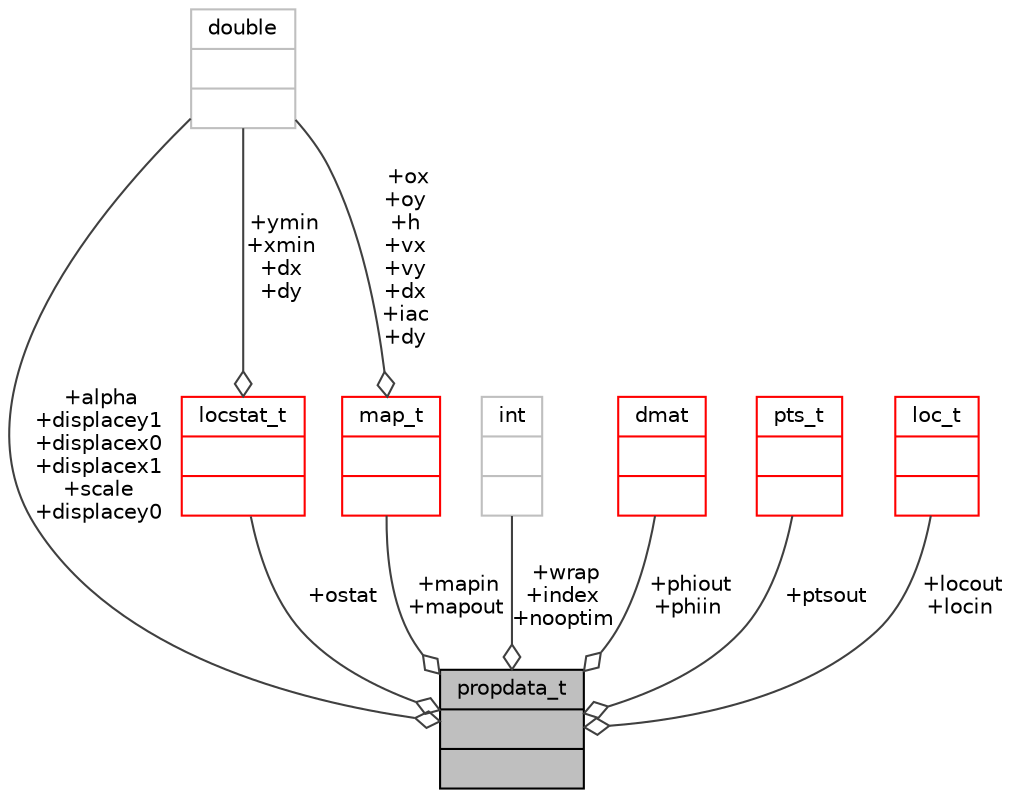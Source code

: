 digraph "propdata_t"
{
 // INTERACTIVE_SVG=YES
  bgcolor="transparent";
  edge [fontname="Helvetica",fontsize="10",labelfontname="Helvetica",labelfontsize="10"];
  node [fontname="Helvetica",fontsize="10",shape=record];
  Node1 [label="{propdata_t\n||}",height=0.2,width=0.4,color="black", fillcolor="grey75", style="filled", fontcolor="black"];
  Node2 -> Node1 [color="grey25",fontsize="10",style="solid",label=" +alpha\n+displacey1\n+displacex0\n+displacex1\n+scale\n+displacey0" ,arrowhead="odiamond",fontname="Helvetica"];
  Node2 [label="{double\n||}",height=0.2,width=0.4,color="grey75"];
  Node3 -> Node1 [color="grey25",fontsize="10",style="solid",label=" +ostat" ,arrowhead="odiamond",fontname="Helvetica"];
  Node3 [label="{locstat_t\n||}",height=0.2,width=0.4,color="red",URL="$type_8h.html#structlocstat__t"];
  Node2 -> Node3 [color="grey25",fontsize="10",style="solid",label=" +ymin\n+xmin\n+dx\n+dy" ,arrowhead="odiamond",fontname="Helvetica"];
  Node6 -> Node1 [color="grey25",fontsize="10",style="solid",label=" +wrap\n+index\n+nooptim" ,arrowhead="odiamond",fontname="Helvetica"];
  Node6 [label="{int\n||}",height=0.2,width=0.4,color="grey75"];
  Node7 -> Node1 [color="grey25",fontsize="10",style="solid",label=" +mapin\n+mapout" ,arrowhead="odiamond",fontname="Helvetica"];
  Node7 [label="{map_t\n||}",height=0.2,width=0.4,color="red",URL="$type_8h.html#structmap__t"];
  Node2 -> Node7 [color="grey25",fontsize="10",style="solid",label=" +ox\n+oy\n+h\n+vx\n+vy\n+dx\n+iac\n+dy" ,arrowhead="odiamond",fontname="Helvetica"];
  Node9 -> Node1 [color="grey25",fontsize="10",style="solid",label=" +phiout\n+phiin" ,arrowhead="odiamond",fontname="Helvetica"];
  Node9 [label="{dmat\n||}",height=0.2,width=0.4,color="red",URL="$type_8h.html#structdmat"];
  Node11 -> Node1 [color="grey25",fontsize="10",style="solid",label=" +ptsout" ,arrowhead="odiamond",fontname="Helvetica"];
  Node11 [label="{pts_t\n||}",height=0.2,width=0.4,color="red",URL="$type_8h.html#structpts__t"];
  Node13 -> Node1 [color="grey25",fontsize="10",style="solid",label=" +locout\n+locin" ,arrowhead="odiamond",fontname="Helvetica"];
  Node13 [label="{loc_t\n||}",height=0.2,width=0.4,color="red",URL="$type_8h.html#structloc__t"];
}
